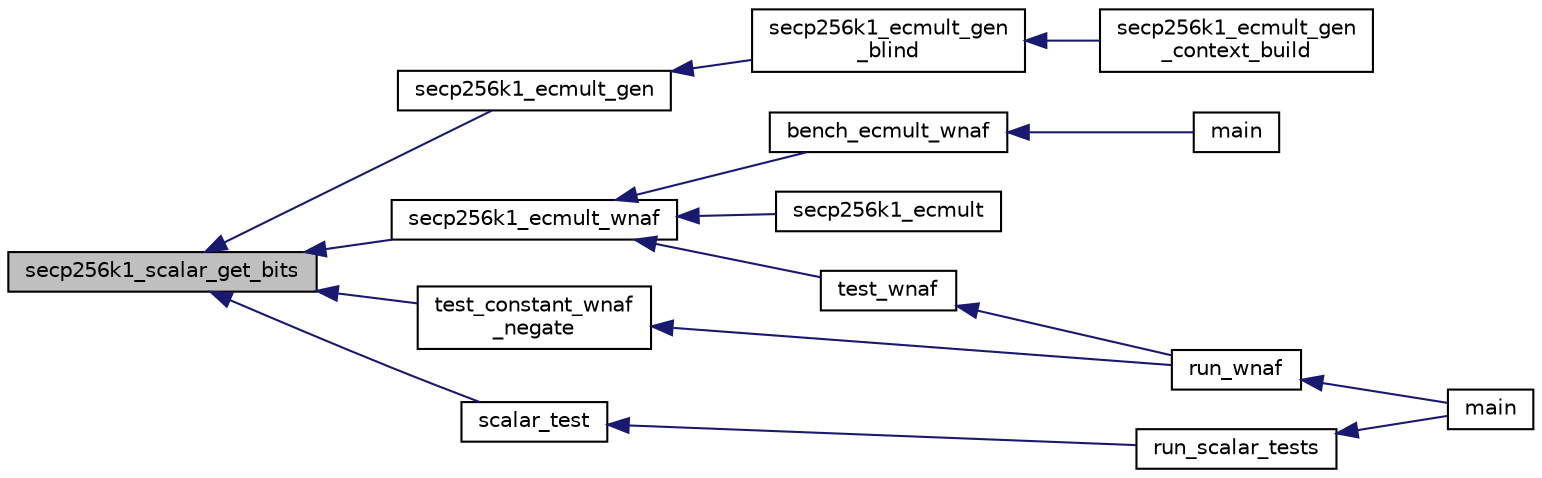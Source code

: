 digraph "secp256k1_scalar_get_bits"
{
  edge [fontname="Helvetica",fontsize="10",labelfontname="Helvetica",labelfontsize="10"];
  node [fontname="Helvetica",fontsize="10",shape=record];
  rankdir="LR";
  Node519 [label="secp256k1_scalar_get_bits",height=0.2,width=0.4,color="black", fillcolor="grey75", style="filled", fontcolor="black"];
  Node519 -> Node520 [dir="back",color="midnightblue",fontsize="10",style="solid",fontname="Helvetica"];
  Node520 [label="secp256k1_ecmult_gen",height=0.2,width=0.4,color="black", fillcolor="white", style="filled",URL="$d9/d00/ecmult__gen__impl_8h.html#a3d28ad125fc1206272b0ecbdfdf7a8f4"];
  Node520 -> Node521 [dir="back",color="midnightblue",fontsize="10",style="solid",fontname="Helvetica"];
  Node521 [label="secp256k1_ecmult_gen\l_blind",height=0.2,width=0.4,color="black", fillcolor="white", style="filled",URL="$d9/d00/ecmult__gen__impl_8h.html#a7e41f045cb4901a4eba781966fa35abd"];
  Node521 -> Node522 [dir="back",color="midnightblue",fontsize="10",style="solid",fontname="Helvetica"];
  Node522 [label="secp256k1_ecmult_gen\l_context_build",height=0.2,width=0.4,color="black", fillcolor="white", style="filled",URL="$d9/d00/ecmult__gen__impl_8h.html#afaf90b2a6554053187cdc89df0dafd21"];
  Node519 -> Node523 [dir="back",color="midnightblue",fontsize="10",style="solid",fontname="Helvetica"];
  Node523 [label="secp256k1_ecmult_wnaf",height=0.2,width=0.4,color="black", fillcolor="white", style="filled",URL="$d5/d17/ecmult__impl_8h.html#a48a8b6bbead18d4475c8a29d28376c5b",tooltip="Convert a number to WNAF notation. "];
  Node523 -> Node524 [dir="back",color="midnightblue",fontsize="10",style="solid",fontname="Helvetica"];
  Node524 [label="bench_ecmult_wnaf",height=0.2,width=0.4,color="black", fillcolor="white", style="filled",URL="$d9/d5e/bench__internal_8c.html#ac942d1b5df119c9d41304dfa566ddea5"];
  Node524 -> Node525 [dir="back",color="midnightblue",fontsize="10",style="solid",fontname="Helvetica"];
  Node525 [label="main",height=0.2,width=0.4,color="black", fillcolor="white", style="filled",URL="$d9/d5e/bench__internal_8c.html#a3c04138a5bfe5d72780bb7e82a18e627"];
  Node523 -> Node526 [dir="back",color="midnightblue",fontsize="10",style="solid",fontname="Helvetica"];
  Node526 [label="secp256k1_ecmult",height=0.2,width=0.4,color="black", fillcolor="white", style="filled",URL="$d5/d17/ecmult__impl_8h.html#aacf8b6ba48671daf24d549adb176366c"];
  Node523 -> Node527 [dir="back",color="midnightblue",fontsize="10",style="solid",fontname="Helvetica"];
  Node527 [label="test_wnaf",height=0.2,width=0.4,color="black", fillcolor="white", style="filled",URL="$d5/d7f/tests_8c.html#a7ca78a9b379dc40e8b025b145dd5648a"];
  Node527 -> Node528 [dir="back",color="midnightblue",fontsize="10",style="solid",fontname="Helvetica"];
  Node528 [label="run_wnaf",height=0.2,width=0.4,color="black", fillcolor="white", style="filled",URL="$d5/d7f/tests_8c.html#af3c34e47a9088ad0f5f0df779303a85a"];
  Node528 -> Node529 [dir="back",color="midnightblue",fontsize="10",style="solid",fontname="Helvetica"];
  Node529 [label="main",height=0.2,width=0.4,color="black", fillcolor="white", style="filled",URL="$d5/d7f/tests_8c.html#a3c04138a5bfe5d72780bb7e82a18e627"];
  Node519 -> Node530 [dir="back",color="midnightblue",fontsize="10",style="solid",fontname="Helvetica"];
  Node530 [label="scalar_test",height=0.2,width=0.4,color="black", fillcolor="white", style="filled",URL="$d5/d7f/tests_8c.html#a0ac2e9ed5b8ba27e48fba5150cebfa82"];
  Node530 -> Node531 [dir="back",color="midnightblue",fontsize="10",style="solid",fontname="Helvetica"];
  Node531 [label="run_scalar_tests",height=0.2,width=0.4,color="black", fillcolor="white", style="filled",URL="$d5/d7f/tests_8c.html#afc29a3cda8faeba097ce967f24fcb9d1"];
  Node531 -> Node529 [dir="back",color="midnightblue",fontsize="10",style="solid",fontname="Helvetica"];
  Node519 -> Node532 [dir="back",color="midnightblue",fontsize="10",style="solid",fontname="Helvetica"];
  Node532 [label="test_constant_wnaf\l_negate",height=0.2,width=0.4,color="black", fillcolor="white", style="filled",URL="$d5/d7f/tests_8c.html#ad9c7802400ac86e07d8b5eb46055afaf"];
  Node532 -> Node528 [dir="back",color="midnightblue",fontsize="10",style="solid",fontname="Helvetica"];
}
